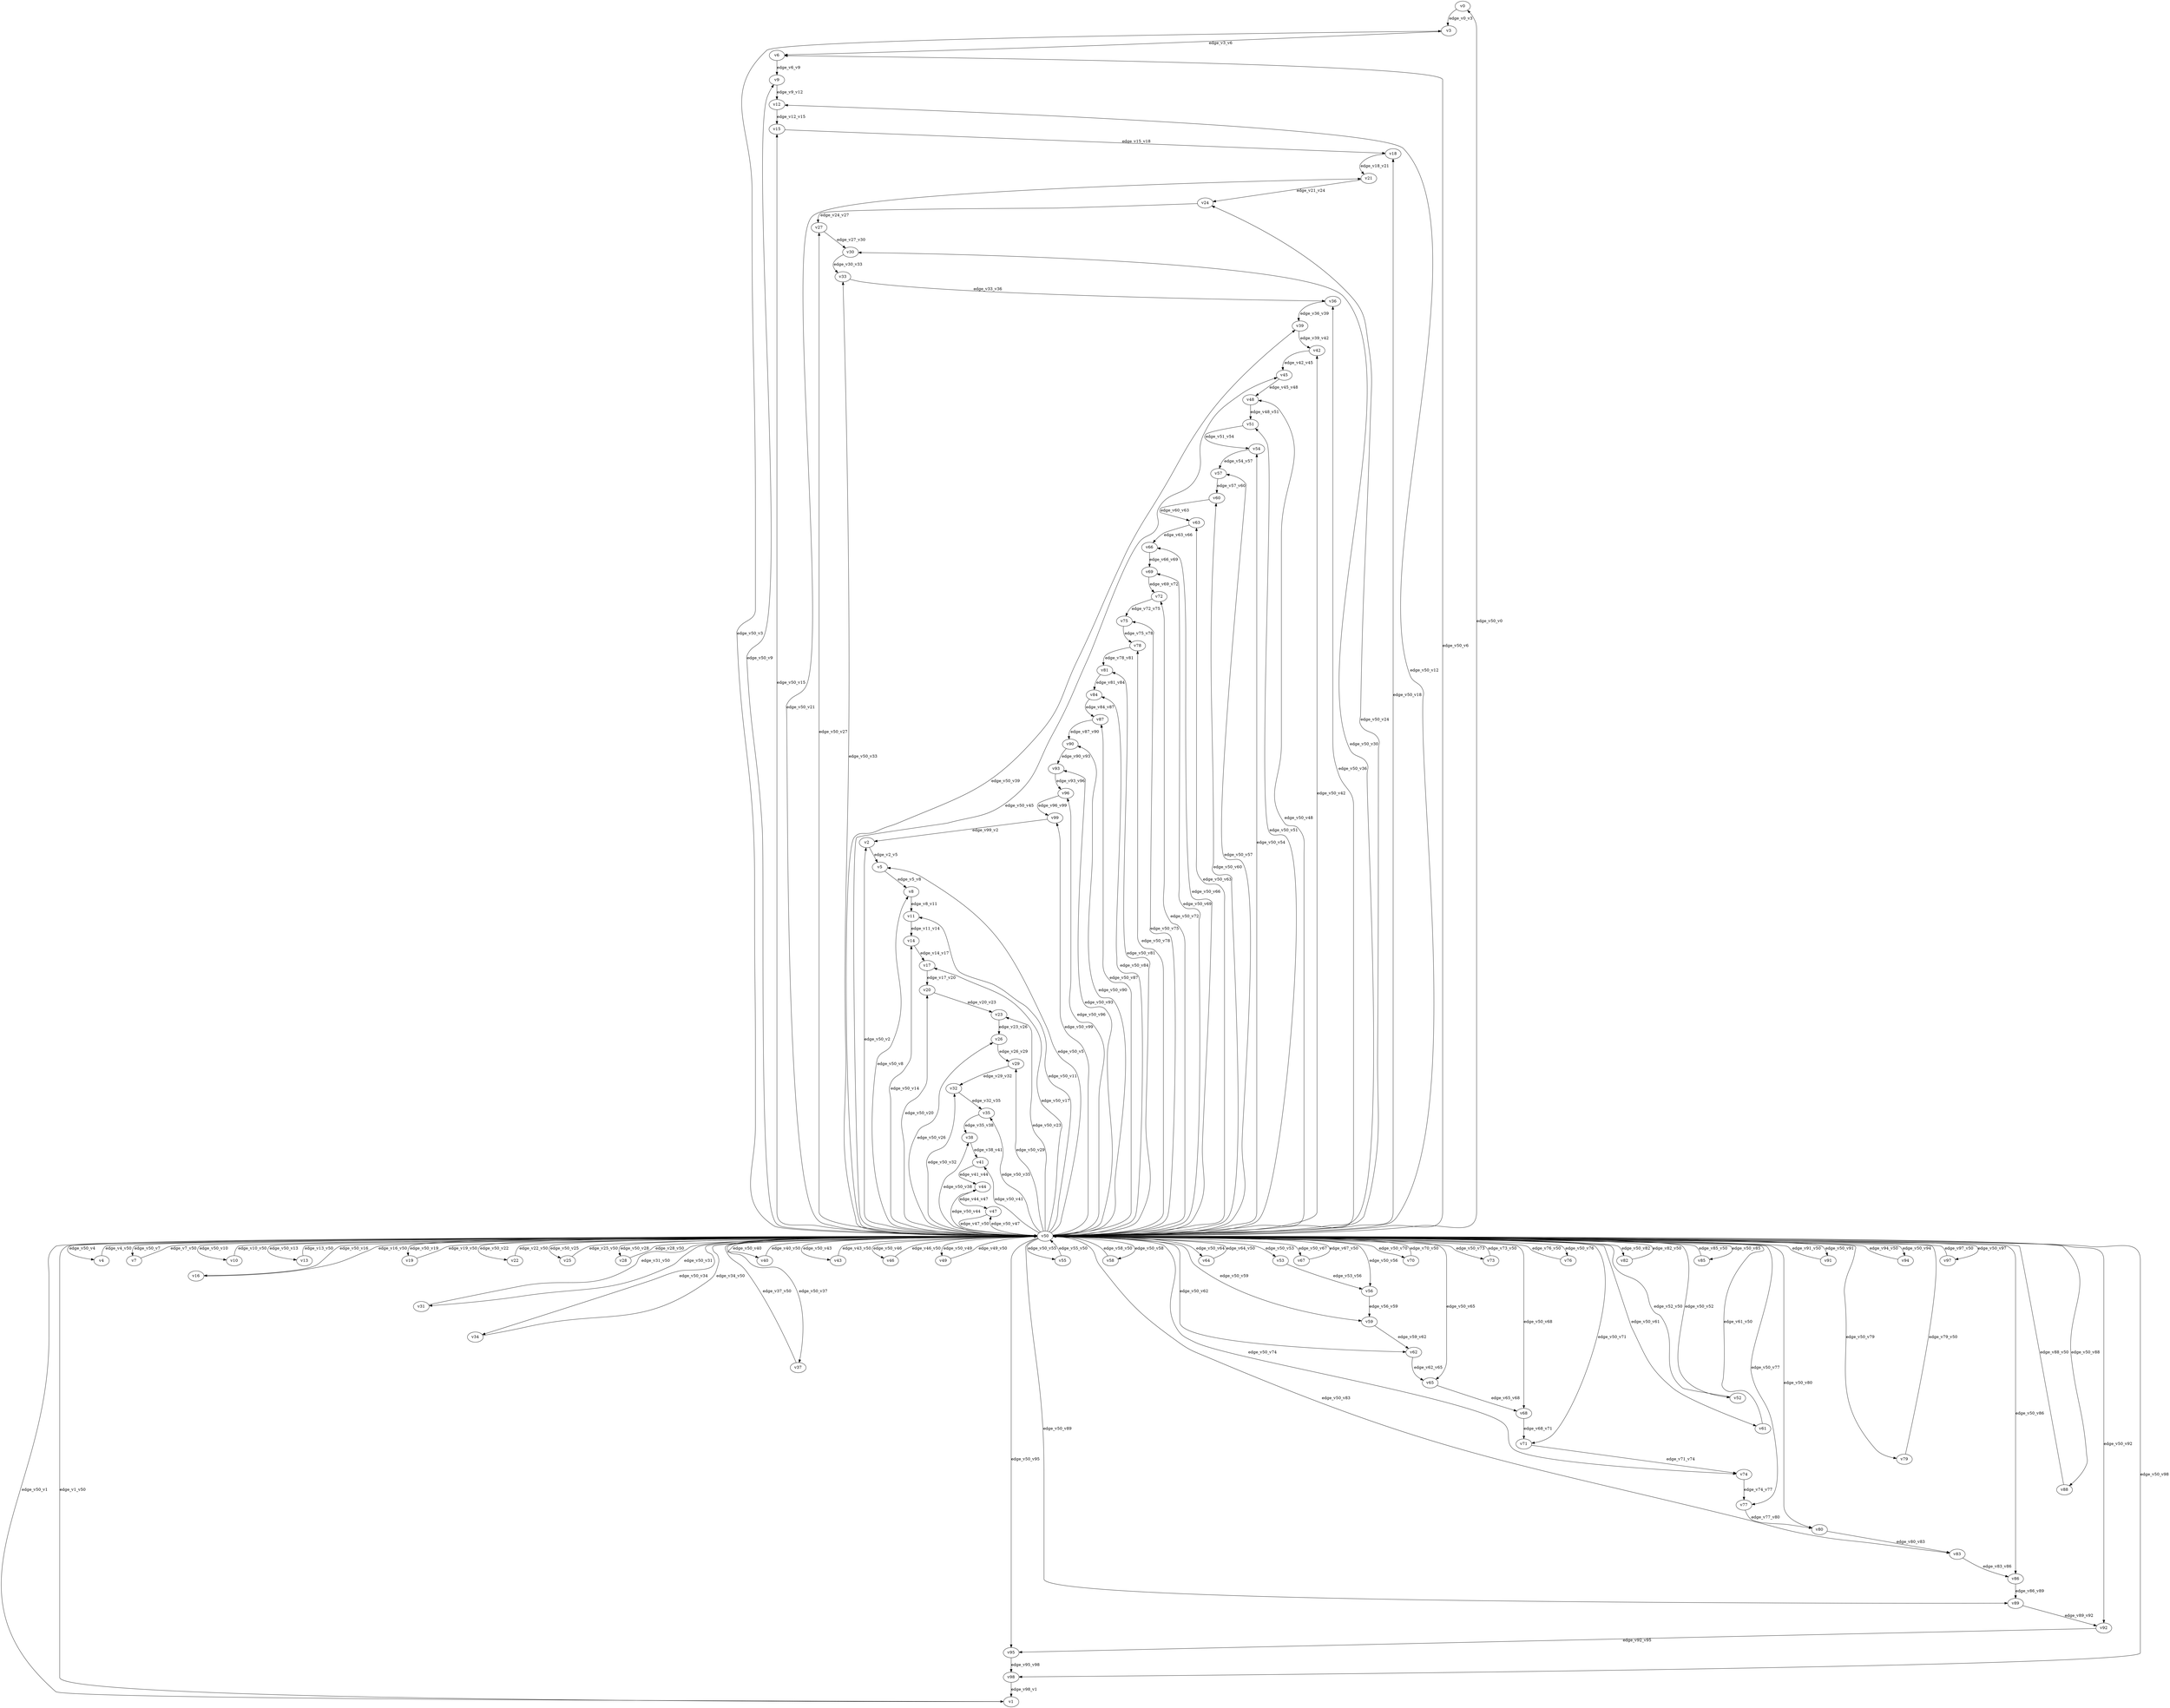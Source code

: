 digraph test142 {
    // Discounted game test case
    // Vertex properties: name [player=X]
    // Edge properties: [weight=Y, discount=Z]

    v0 [name="v0", player=0];
    v1 [name="v1", player=1];
    v2 [name="v2", player=0];
    v3 [name="v3", player=1];
    v4 [name="v4", player=0];
    v5 [name="v5", player=1];
    v6 [name="v6", player=0];
    v7 [name="v7", player=1];
    v8 [name="v8", player=0];
    v9 [name="v9", player=1];
    v10 [name="v10", player=0];
    v11 [name="v11", player=1];
    v12 [name="v12", player=0];
    v13 [name="v13", player=1];
    v14 [name="v14", player=0];
    v15 [name="v15", player=1];
    v16 [name="v16", player=0];
    v17 [name="v17", player=1];
    v18 [name="v18", player=0];
    v19 [name="v19", player=1];
    v20 [name="v20", player=0];
    v21 [name="v21", player=1];
    v22 [name="v22", player=0];
    v23 [name="v23", player=1];
    v24 [name="v24", player=0];
    v25 [name="v25", player=1];
    v26 [name="v26", player=0];
    v27 [name="v27", player=1];
    v28 [name="v28", player=0];
    v29 [name="v29", player=1];
    v30 [name="v30", player=0];
    v31 [name="v31", player=1];
    v32 [name="v32", player=0];
    v33 [name="v33", player=1];
    v34 [name="v34", player=0];
    v35 [name="v35", player=1];
    v36 [name="v36", player=0];
    v37 [name="v37", player=1];
    v38 [name="v38", player=0];
    v39 [name="v39", player=1];
    v40 [name="v40", player=0];
    v41 [name="v41", player=1];
    v42 [name="v42", player=0];
    v43 [name="v43", player=1];
    v44 [name="v44", player=0];
    v45 [name="v45", player=1];
    v46 [name="v46", player=0];
    v47 [name="v47", player=1];
    v48 [name="v48", player=0];
    v49 [name="v49", player=1];
    v50 [name="v50", player=0];
    v51 [name="v51", player=1];
    v52 [name="v52", player=0];
    v53 [name="v53", player=1];
    v54 [name="v54", player=0];
    v55 [name="v55", player=1];
    v56 [name="v56", player=0];
    v57 [name="v57", player=1];
    v58 [name="v58", player=0];
    v59 [name="v59", player=1];
    v60 [name="v60", player=0];
    v61 [name="v61", player=1];
    v62 [name="v62", player=0];
    v63 [name="v63", player=1];
    v64 [name="v64", player=0];
    v65 [name="v65", player=1];
    v66 [name="v66", player=0];
    v67 [name="v67", player=1];
    v68 [name="v68", player=0];
    v69 [name="v69", player=1];
    v70 [name="v70", player=0];
    v71 [name="v71", player=1];
    v72 [name="v72", player=0];
    v73 [name="v73", player=1];
    v74 [name="v74", player=0];
    v75 [name="v75", player=1];
    v76 [name="v76", player=0];
    v77 [name="v77", player=1];
    v78 [name="v78", player=0];
    v79 [name="v79", player=1];
    v80 [name="v80", player=0];
    v81 [name="v81", player=1];
    v82 [name="v82", player=0];
    v83 [name="v83", player=1];
    v84 [name="v84", player=0];
    v85 [name="v85", player=1];
    v86 [name="v86", player=0];
    v87 [name="v87", player=1];
    v88 [name="v88", player=0];
    v89 [name="v89", player=1];
    v90 [name="v90", player=0];
    v91 [name="v91", player=1];
    v92 [name="v92", player=0];
    v93 [name="v93", player=1];
    v94 [name="v94", player=0];
    v95 [name="v95", player=1];
    v96 [name="v96", player=0];
    v97 [name="v97", player=1];
    v98 [name="v98", player=0];
    v99 [name="v99", player=1];

    v50 -> v0 [label="edge_v50_v0", weight=2.67, discount=0.116];
    v50 -> v1 [label="edge_v50_v1", weight=0.15, discount=0.116];
    v1 -> v50 [label="edge_v1_v50", weight=2.22, discount=0.116];
    v50 -> v2 [label="edge_v50_v2", weight=7.57, discount=0.116];
    v50 -> v3 [label="edge_v50_v3", weight=-2.29, discount=0.116];
    v50 -> v4 [label="edge_v50_v4", weight=6.00, discount=0.116];
    v4 -> v50 [label="edge_v4_v50", weight=8.74, discount=0.116];
    v50 -> v5 [label="edge_v50_v5", weight=0.19, discount=0.116];
    v50 -> v6 [label="edge_v50_v6", weight=2.09, discount=0.116];
    v50 -> v7 [label="edge_v50_v7", weight=3.73, discount=0.116];
    v7 -> v50 [label="edge_v7_v50", weight=1.20, discount=0.116];
    v50 -> v8 [label="edge_v50_v8", weight=-1.27, discount=0.116];
    v50 -> v9 [label="edge_v50_v9", weight=-0.28, discount=0.116];
    v50 -> v10 [label="edge_v50_v10", weight=7.87, discount=0.116];
    v10 -> v50 [label="edge_v10_v50", weight=9.98, discount=0.116];
    v50 -> v11 [label="edge_v50_v11", weight=-2.95, discount=0.116];
    v50 -> v12 [label="edge_v50_v12", weight=-0.00, discount=0.116];
    v50 -> v13 [label="edge_v50_v13", weight=3.29, discount=0.116];
    v13 -> v50 [label="edge_v13_v50", weight=5.06, discount=0.116];
    v50 -> v14 [label="edge_v50_v14", weight=6.63, discount=0.116];
    v50 -> v15 [label="edge_v50_v15", weight=6.06, discount=0.116];
    v50 -> v16 [label="edge_v50_v16", weight=-1.79, discount=0.116];
    v16 -> v50 [label="edge_v16_v50", weight=-2.18, discount=0.116];
    v50 -> v17 [label="edge_v50_v17", weight=-2.67, discount=0.116];
    v50 -> v18 [label="edge_v50_v18", weight=4.40, discount=0.116];
    v50 -> v19 [label="edge_v50_v19", weight=9.91, discount=0.116];
    v19 -> v50 [label="edge_v19_v50", weight=7.28, discount=0.116];
    v50 -> v20 [label="edge_v50_v20", weight=9.14, discount=0.116];
    v50 -> v21 [label="edge_v50_v21", weight=-2.73, discount=0.116];
    v50 -> v22 [label="edge_v50_v22", weight=4.94, discount=0.116];
    v22 -> v50 [label="edge_v22_v50", weight=7.07, discount=0.116];
    v50 -> v23 [label="edge_v50_v23", weight=7.74, discount=0.116];
    v50 -> v24 [label="edge_v50_v24", weight=-2.55, discount=0.116];
    v50 -> v25 [label="edge_v50_v25", weight=3.19, discount=0.116];
    v25 -> v50 [label="edge_v25_v50", weight=3.86, discount=0.116];
    v50 -> v26 [label="edge_v50_v26", weight=-4.00, discount=0.116];
    v50 -> v27 [label="edge_v50_v27", weight=8.52, discount=0.116];
    v50 -> v28 [label="edge_v50_v28", weight=8.79, discount=0.116];
    v28 -> v50 [label="edge_v28_v50", weight=9.51, discount=0.116];
    v50 -> v29 [label="edge_v50_v29", weight=9.85, discount=0.116];
    v50 -> v30 [label="edge_v50_v30", weight=-4.97, discount=0.116];
    v50 -> v31 [label="edge_v50_v31", weight=-4.84, discount=0.116];
    v31 -> v50 [label="edge_v31_v50", weight=-5.94, discount=0.116];
    v50 -> v32 [label="edge_v50_v32", weight=6.79, discount=0.116];
    v50 -> v33 [label="edge_v50_v33", weight=-5.59, discount=0.116];
    v50 -> v34 [label="edge_v50_v34", weight=-5.68, discount=0.116];
    v34 -> v50 [label="edge_v34_v50", weight=-5.43, discount=0.116];
    v50 -> v35 [label="edge_v50_v35", weight=-1.51, discount=0.116];
    v50 -> v36 [label="edge_v50_v36", weight=2.67, discount=0.116];
    v50 -> v37 [label="edge_v50_v37", weight=-3.33, discount=0.116];
    v37 -> v50 [label="edge_v37_v50", weight=-0.38, discount=0.116];
    v50 -> v38 [label="edge_v50_v38", weight=5.92, discount=0.116];
    v50 -> v39 [label="edge_v50_v39", weight=-1.02, discount=0.116];
    v50 -> v40 [label="edge_v50_v40", weight=7.08, discount=0.116];
    v40 -> v50 [label="edge_v40_v50", weight=6.20, discount=0.116];
    v50 -> v41 [label="edge_v50_v41", weight=-4.65, discount=0.116];
    v50 -> v42 [label="edge_v50_v42", weight=8.97, discount=0.116];
    v50 -> v43 [label="edge_v50_v43", weight=2.57, discount=0.116];
    v43 -> v50 [label="edge_v43_v50", weight=5.29, discount=0.116];
    v50 -> v44 [label="edge_v50_v44", weight=2.92, discount=0.116];
    v50 -> v45 [label="edge_v50_v45", weight=-1.86, discount=0.116];
    v50 -> v46 [label="edge_v50_v46", weight=5.54, discount=0.116];
    v46 -> v50 [label="edge_v46_v50", weight=5.01, discount=0.116];
    v50 -> v47 [label="edge_v50_v47", weight=9.26, discount=0.116];
    v50 -> v48 [label="edge_v50_v48", weight=1.96, discount=0.116];
    v50 -> v49 [label="edge_v50_v49", weight=6.95, discount=0.116];
    v49 -> v50 [label="edge_v49_v50", weight=5.57, discount=0.116];
    v50 -> v51 [label="edge_v50_v51", weight=-0.76, discount=0.116];
    v50 -> v52 [label="edge_v50_v52", weight=-4.64, discount=0.116];
    v52 -> v50 [label="edge_v52_v50", weight=-2.26, discount=0.116];
    v50 -> v53 [label="edge_v50_v53", weight=-5.25, discount=0.116];
    v50 -> v54 [label="edge_v50_v54", weight=7.27, discount=0.116];
    v50 -> v55 [label="edge_v50_v55", weight=6.73, discount=0.116];
    v55 -> v50 [label="edge_v55_v50", weight=8.45, discount=0.116];
    v50 -> v56 [label="edge_v50_v56", weight=9.94, discount=0.116];
    v50 -> v57 [label="edge_v50_v57", weight=-0.95, discount=0.116];
    v50 -> v58 [label="edge_v50_v58", weight=9.89, discount=0.116];
    v58 -> v50 [label="edge_v58_v50", weight=9.72, discount=0.116];
    v50 -> v59 [label="edge_v50_v59", weight=2.07, discount=0.116];
    v50 -> v60 [label="edge_v50_v60", weight=-4.46, discount=0.116];
    v50 -> v61 [label="edge_v50_v61", weight=-5.26, discount=0.116];
    v61 -> v50 [label="edge_v61_v50", weight=-3.13, discount=0.116];
    v50 -> v62 [label="edge_v50_v62", weight=2.17, discount=0.116];
    v50 -> v63 [label="edge_v50_v63", weight=5.32, discount=0.116];
    v50 -> v64 [label="edge_v50_v64", weight=8.52, discount=0.116];
    v64 -> v50 [label="edge_v64_v50", weight=7.93, discount=0.116];
    v50 -> v65 [label="edge_v50_v65", weight=3.10, discount=0.116];
    v50 -> v66 [label="edge_v50_v66", weight=0.27, discount=0.116];
    v50 -> v67 [label="edge_v50_v67", weight=7.00, discount=0.116];
    v67 -> v50 [label="edge_v67_v50", weight=4.31, discount=0.116];
    v50 -> v68 [label="edge_v50_v68", weight=7.46, discount=0.116];
    v50 -> v69 [label="edge_v50_v69", weight=-5.70, discount=0.116];
    v50 -> v70 [label="edge_v50_v70", weight=2.16, discount=0.116];
    v70 -> v50 [label="edge_v70_v50", weight=-0.37, discount=0.116];
    v50 -> v71 [label="edge_v50_v71", weight=-4.75, discount=0.116];
    v50 -> v72 [label="edge_v50_v72", weight=8.51, discount=0.116];
    v50 -> v73 [label="edge_v50_v73", weight=5.62, discount=0.116];
    v73 -> v50 [label="edge_v73_v50", weight=6.50, discount=0.116];
    v50 -> v74 [label="edge_v50_v74", weight=-3.86, discount=0.116];
    v50 -> v75 [label="edge_v50_v75", weight=-5.47, discount=0.116];
    v50 -> v76 [label="edge_v50_v76", weight=8.73, discount=0.116];
    v76 -> v50 [label="edge_v76_v50", weight=6.57, discount=0.116];
    v50 -> v77 [label="edge_v50_v77", weight=-1.98, discount=0.116];
    v50 -> v78 [label="edge_v50_v78", weight=9.33, discount=0.116];
    v50 -> v79 [label="edge_v50_v79", weight=-2.10, discount=0.116];
    v79 -> v50 [label="edge_v79_v50", weight=-0.03, discount=0.116];
    v50 -> v80 [label="edge_v50_v80", weight=1.87, discount=0.116];
    v50 -> v81 [label="edge_v50_v81", weight=-5.70, discount=0.116];
    v50 -> v82 [label="edge_v50_v82", weight=2.68, discount=0.116];
    v82 -> v50 [label="edge_v82_v50", weight=-0.10, discount=0.116];
    v50 -> v83 [label="edge_v50_v83", weight=-0.92, discount=0.116];
    v50 -> v84 [label="edge_v50_v84", weight=-1.91, discount=0.116];
    v50 -> v85 [label="edge_v50_v85", weight=-1.17, discount=0.116];
    v85 -> v50 [label="edge_v85_v50", weight=1.47, discount=0.116];
    v50 -> v86 [label="edge_v50_v86", weight=6.58, discount=0.116];
    v50 -> v87 [label="edge_v50_v87", weight=8.73, discount=0.116];
    v50 -> v88 [label="edge_v50_v88", weight=0.55, discount=0.116];
    v88 -> v50 [label="edge_v88_v50", weight=-1.21, discount=0.116];
    v50 -> v89 [label="edge_v50_v89", weight=1.27, discount=0.116];
    v50 -> v90 [label="edge_v50_v90", weight=-1.15, discount=0.116];
    v50 -> v91 [label="edge_v50_v91", weight=3.59, discount=0.116];
    v91 -> v50 [label="edge_v91_v50", weight=1.24, discount=0.116];
    v50 -> v92 [label="edge_v50_v92", weight=6.08, discount=0.116];
    v50 -> v93 [label="edge_v50_v93", weight=-1.61, discount=0.116];
    v50 -> v94 [label="edge_v50_v94", weight=2.13, discount=0.116];
    v94 -> v50 [label="edge_v94_v50", weight=0.29, discount=0.116];
    v50 -> v95 [label="edge_v50_v95", weight=3.77, discount=0.116];
    v50 -> v96 [label="edge_v50_v96", weight=8.06, discount=0.116];
    v50 -> v97 [label="edge_v50_v97", weight=8.42, discount=0.116];
    v97 -> v50 [label="edge_v97_v50", weight=9.24, discount=0.116];
    v50 -> v98 [label="edge_v50_v98", weight=4.41, discount=0.116];
    v50 -> v99 [label="edge_v50_v99", weight=7.37, discount=0.116];
    v0 -> v3 [label="edge_v0_v3", weight=2.64, discount=0.116];
    v2 -> v5 [label="edge_v2_v5", weight=2.41, discount=0.116];
    v3 -> v6 [label="edge_v3_v6", weight=0.73, discount=0.116];
    v5 -> v8 [label="edge_v5_v8", weight=-2.30, discount=0.116];
    v6 -> v9 [label="edge_v6_v9", weight=3.88, discount=0.116];
    v8 -> v11 [label="edge_v8_v11", weight=3.07, discount=0.116];
    v9 -> v12 [label="edge_v9_v12", weight=5.13, discount=0.116];
    v11 -> v14 [label="edge_v11_v14", weight=3.45, discount=0.116];
    v12 -> v15 [label="edge_v12_v15", weight=3.88, discount=0.116];
    v14 -> v17 [label="edge_v14_v17", weight=5.34, discount=0.116];
    v15 -> v18 [label="edge_v15_v18", weight=3.75, discount=0.116];
    v17 -> v20 [label="edge_v17_v20", weight=-1.17, discount=0.116];
    v18 -> v21 [label="edge_v18_v21", weight=0.38, discount=0.116];
    v20 -> v23 [label="edge_v20_v23", weight=6.06, discount=0.116];
    v21 -> v24 [label="edge_v21_v24", weight=-1.80, discount=0.116];
    v23 -> v26 [label="edge_v23_v26", weight=4.02, discount=0.116];
    v24 -> v27 [label="edge_v24_v27", weight=-0.40, discount=0.116];
    v26 -> v29 [label="edge_v26_v29", weight=0.48, discount=0.116];
    v27 -> v30 [label="edge_v27_v30", weight=-2.47, discount=0.116];
    v29 -> v32 [label="edge_v29_v32", weight=2.97, discount=0.116];
    v30 -> v33 [label="edge_v30_v33", weight=-2.30, discount=0.116];
    v32 -> v35 [label="edge_v32_v35", weight=-0.10, discount=0.116];
    v33 -> v36 [label="edge_v33_v36", weight=-2.53, discount=0.116];
    v35 -> v38 [label="edge_v35_v38", weight=-2.68, discount=0.116];
    v36 -> v39 [label="edge_v36_v39", weight=-1.84, discount=0.116];
    v38 -> v41 [label="edge_v38_v41", weight=-2.75, discount=0.116];
    v39 -> v42 [label="edge_v39_v42", weight=1.61, discount=0.116];
    v41 -> v44 [label="edge_v41_v44", weight=3.21, discount=0.116];
    v42 -> v45 [label="edge_v42_v45", weight=1.08, discount=0.116];
    v44 -> v47 [label="edge_v44_v47", weight=2.52, discount=0.116];
    v45 -> v48 [label="edge_v45_v48", weight=-0.61, discount=0.116];
    v47 -> v50 [label="edge_v47_v50", weight=0.58, discount=0.116];
    v48 -> v51 [label="edge_v48_v51", weight=3.07, discount=0.116];
    v51 -> v54 [label="edge_v51_v54", weight=-2.19, discount=0.116];
    v53 -> v56 [label="edge_v53_v56", weight=1.54, discount=0.116];
    v54 -> v57 [label="edge_v54_v57", weight=3.01, discount=0.116];
    v56 -> v59 [label="edge_v56_v59", weight=5.48, discount=0.116];
    v57 -> v60 [label="edge_v57_v60", weight=3.41, discount=0.116];
    v59 -> v62 [label="edge_v59_v62", weight=-1.41, discount=0.116];
    v60 -> v63 [label="edge_v60_v63", weight=-0.98, discount=0.116];
    v62 -> v65 [label="edge_v62_v65", weight=5.28, discount=0.116];
    v63 -> v66 [label="edge_v63_v66", weight=-0.09, discount=0.116];
    v65 -> v68 [label="edge_v65_v68", weight=2.75, discount=0.116];
    v66 -> v69 [label="edge_v66_v69", weight=3.47, discount=0.116];
    v68 -> v71 [label="edge_v68_v71", weight=2.25, discount=0.116];
    v69 -> v72 [label="edge_v69_v72", weight=6.42, discount=0.116];
    v71 -> v74 [label="edge_v71_v74", weight=-2.23, discount=0.116];
    v72 -> v75 [label="edge_v72_v75", weight=-1.45, discount=0.116];
    v74 -> v77 [label="edge_v74_v77", weight=3.19, discount=0.116];
    v75 -> v78 [label="edge_v75_v78", weight=2.42, discount=0.116];
    v77 -> v80 [label="edge_v77_v80", weight=1.55, discount=0.116];
    v78 -> v81 [label="edge_v78_v81", weight=3.78, discount=0.116];
    v80 -> v83 [label="edge_v80_v83", weight=2.53, discount=0.116];
    v81 -> v84 [label="edge_v81_v84", weight=-1.83, discount=0.116];
    v83 -> v86 [label="edge_v83_v86", weight=2.32, discount=0.116];
    v84 -> v87 [label="edge_v84_v87", weight=-0.17, discount=0.116];
    v86 -> v89 [label="edge_v86_v89", weight=5.02, discount=0.116];
    v87 -> v90 [label="edge_v87_v90", weight=4.30, discount=0.116];
    v89 -> v92 [label="edge_v89_v92", weight=-2.59, discount=0.116];
    v90 -> v93 [label="edge_v90_v93", weight=-2.60, discount=0.116];
    v92 -> v95 [label="edge_v92_v95", weight=-1.78, discount=0.116];
    v93 -> v96 [label="edge_v93_v96", weight=4.39, discount=0.116];
    v95 -> v98 [label="edge_v95_v98", weight=6.85, discount=0.116];
    v96 -> v99 [label="edge_v96_v99", weight=0.01, discount=0.116];
    v98 -> v1 [label="edge_v98_v1", weight=5.92, discount=0.116];
    v99 -> v2 [label="edge_v99_v2", weight=-0.62, discount=0.116];
}
